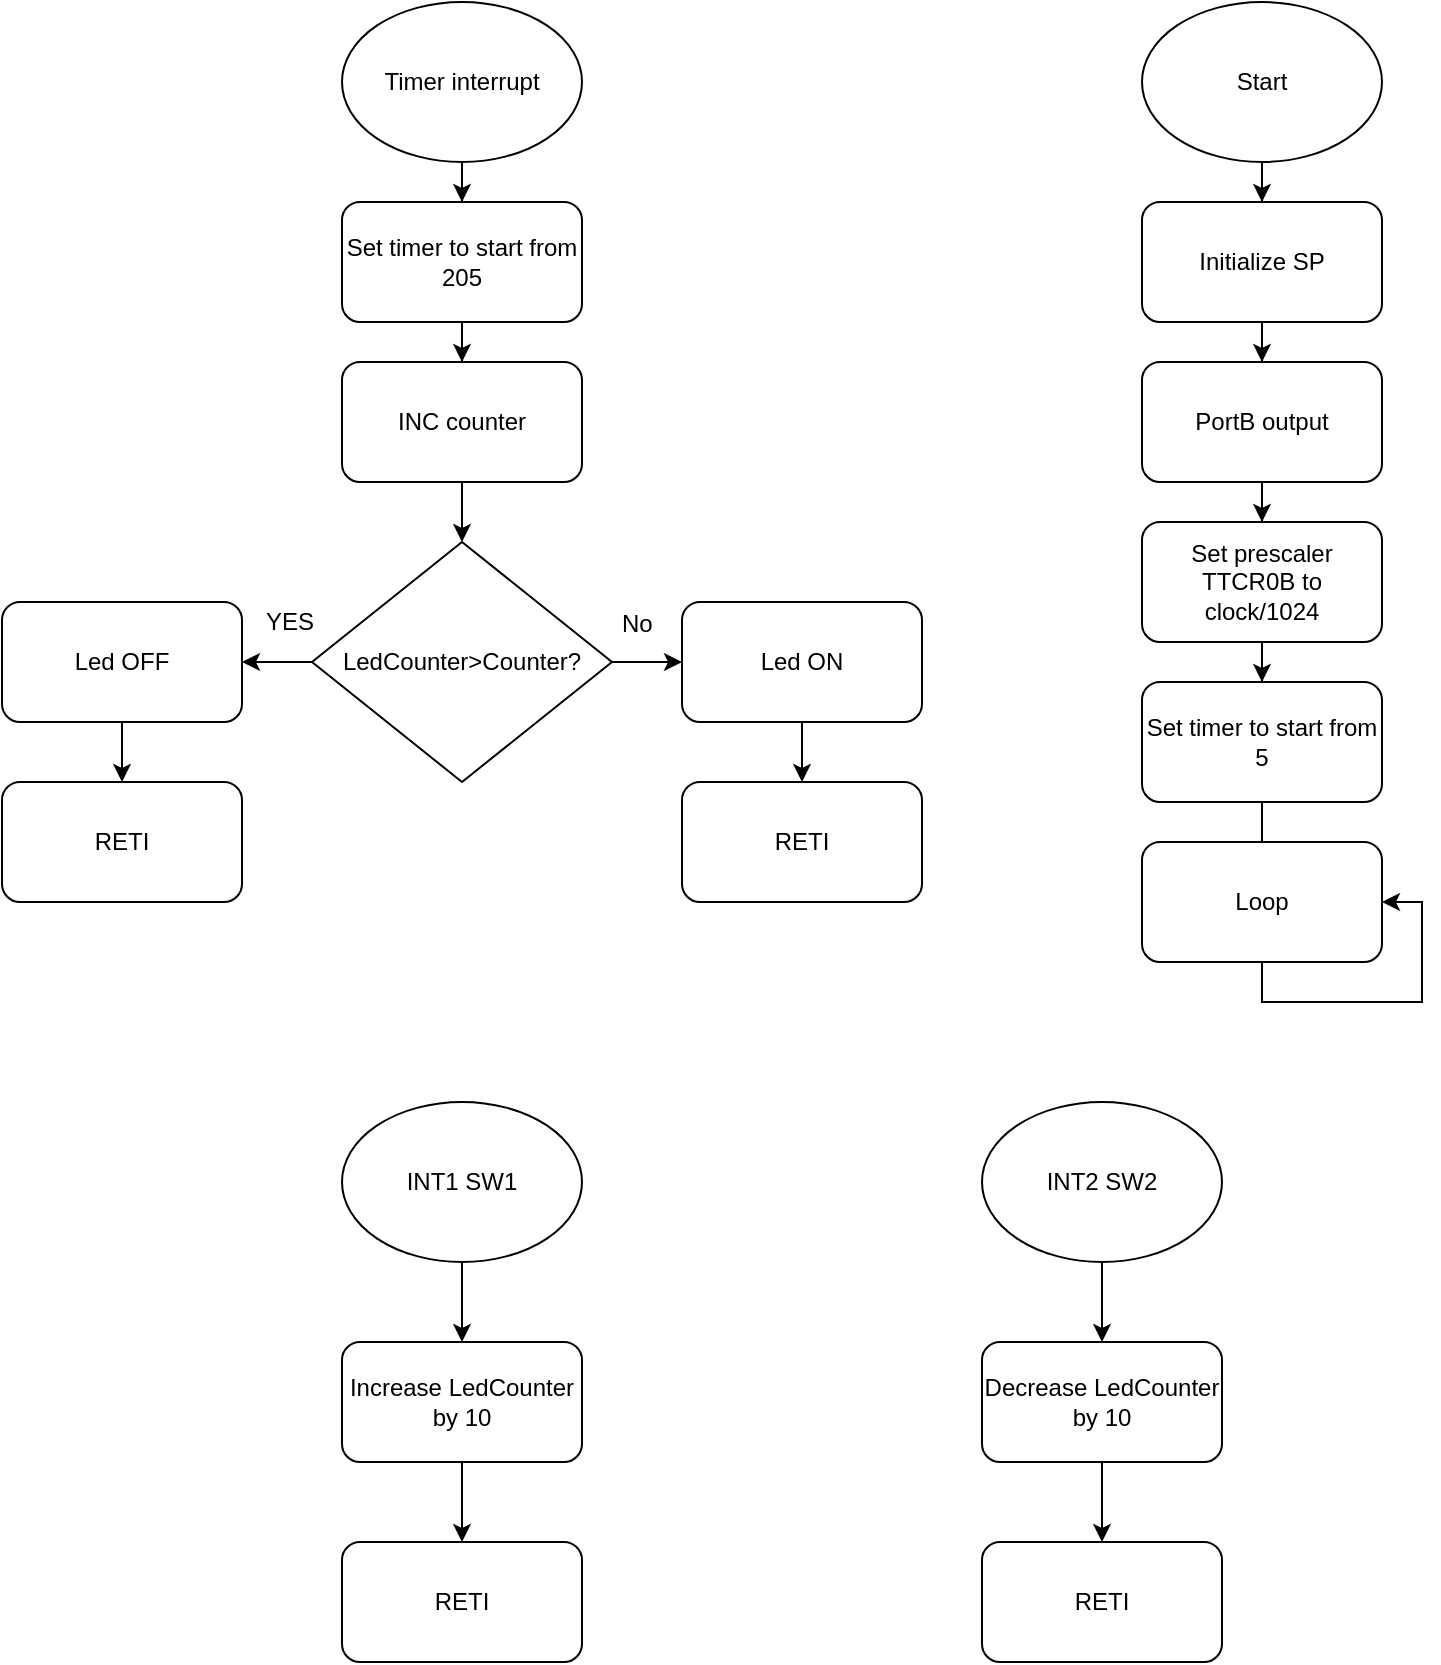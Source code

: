 <mxfile version="12.1.0" type="device" pages="1"><diagram id="qO9XZPjC9Xsy2Zcxx8vY" name="Page-1"><mxGraphModel dx="1392" dy="831" grid="1" gridSize="10" guides="1" tooltips="1" connect="1" arrows="1" fold="1" page="1" pageScale="1" pageWidth="827" pageHeight="1169" math="0" shadow="0"><root><mxCell id="0"/><mxCell id="1" parent="0"/><mxCell id="r8vn-lN5lBldQ0vZkKlW-8" value="" style="edgeStyle=orthogonalEdgeStyle;rounded=0;orthogonalLoop=1;jettySize=auto;html=1;" parent="1" source="r8vn-lN5lBldQ0vZkKlW-1" target="r8vn-lN5lBldQ0vZkKlW-2" edge="1"><mxGeometry relative="1" as="geometry"/></mxCell><mxCell id="r8vn-lN5lBldQ0vZkKlW-1" value="Start" style="ellipse;whiteSpace=wrap;html=1;" parent="1" vertex="1"><mxGeometry x="580" y="60" width="120" height="80" as="geometry"/></mxCell><mxCell id="r8vn-lN5lBldQ0vZkKlW-9" value="" style="edgeStyle=orthogonalEdgeStyle;rounded=0;orthogonalLoop=1;jettySize=auto;html=1;" parent="1" source="r8vn-lN5lBldQ0vZkKlW-2" target="r8vn-lN5lBldQ0vZkKlW-3" edge="1"><mxGeometry relative="1" as="geometry"/></mxCell><mxCell id="r8vn-lN5lBldQ0vZkKlW-2" value="Initialize SP" style="rounded=1;whiteSpace=wrap;html=1;" parent="1" vertex="1"><mxGeometry x="580" y="160" width="120" height="60" as="geometry"/></mxCell><mxCell id="r8vn-lN5lBldQ0vZkKlW-10" value="" style="edgeStyle=orthogonalEdgeStyle;rounded=0;orthogonalLoop=1;jettySize=auto;html=1;" parent="1" source="r8vn-lN5lBldQ0vZkKlW-3" target="r8vn-lN5lBldQ0vZkKlW-4" edge="1"><mxGeometry relative="1" as="geometry"/></mxCell><mxCell id="r8vn-lN5lBldQ0vZkKlW-3" value="PortB output" style="rounded=1;whiteSpace=wrap;html=1;" parent="1" vertex="1"><mxGeometry x="580" y="240" width="120" height="60" as="geometry"/></mxCell><mxCell id="r8vn-lN5lBldQ0vZkKlW-11" value="" style="edgeStyle=orthogonalEdgeStyle;rounded=0;orthogonalLoop=1;jettySize=auto;html=1;" parent="1" source="r8vn-lN5lBldQ0vZkKlW-4" target="r8vn-lN5lBldQ0vZkKlW-5" edge="1"><mxGeometry relative="1" as="geometry"/></mxCell><mxCell id="r8vn-lN5lBldQ0vZkKlW-4" value="Set prescaler TTCR0B to clock/1024" style="rounded=1;whiteSpace=wrap;html=1;" parent="1" vertex="1"><mxGeometry x="580" y="320" width="120" height="60" as="geometry"/></mxCell><mxCell id="r8vn-lN5lBldQ0vZkKlW-13" value="" style="edgeStyle=orthogonalEdgeStyle;rounded=0;orthogonalLoop=1;jettySize=auto;html=1;" parent="1" source="r8vn-lN5lBldQ0vZkKlW-5" edge="1"><mxGeometry relative="1" as="geometry"><mxPoint x="640" y="540" as="targetPoint"/></mxGeometry></mxCell><mxCell id="r8vn-lN5lBldQ0vZkKlW-5" value="Set timer to start from 5" style="rounded=1;whiteSpace=wrap;html=1;" parent="1" vertex="1"><mxGeometry x="580" y="400" width="120" height="60" as="geometry"/></mxCell><mxCell id="r8vn-lN5lBldQ0vZkKlW-6" value="Loop" style="rounded=1;whiteSpace=wrap;html=1;" parent="1" vertex="1"><mxGeometry x="580" y="480" width="120" height="60" as="geometry"/></mxCell><mxCell id="r8vn-lN5lBldQ0vZkKlW-7" style="edgeStyle=orthogonalEdgeStyle;rounded=0;orthogonalLoop=1;jettySize=auto;html=1;exitX=0.5;exitY=1;exitDx=0;exitDy=0;entryX=1;entryY=0.5;entryDx=0;entryDy=0;" parent="1" source="r8vn-lN5lBldQ0vZkKlW-6" target="r8vn-lN5lBldQ0vZkKlW-6" edge="1"><mxGeometry relative="1" as="geometry"/></mxCell><mxCell id="r8vn-lN5lBldQ0vZkKlW-26" value="" style="edgeStyle=orthogonalEdgeStyle;rounded=0;orthogonalLoop=1;jettySize=auto;html=1;" parent="1" source="r8vn-lN5lBldQ0vZkKlW-15" target="r8vn-lN5lBldQ0vZkKlW-19" edge="1"><mxGeometry relative="1" as="geometry"/></mxCell><mxCell id="r8vn-lN5lBldQ0vZkKlW-15" value="Timer interrupt" style="ellipse;whiteSpace=wrap;html=1;" parent="1" vertex="1"><mxGeometry x="180" y="60" width="120" height="80" as="geometry"/></mxCell><mxCell id="r8vn-lN5lBldQ0vZkKlW-24" value="" style="edgeStyle=orthogonalEdgeStyle;rounded=0;orthogonalLoop=1;jettySize=auto;html=1;" parent="1" source="r8vn-lN5lBldQ0vZkKlW-17" target="r8vn-lN5lBldQ0vZkKlW-18" edge="1"><mxGeometry relative="1" as="geometry"/></mxCell><mxCell id="r8vn-lN5lBldQ0vZkKlW-17" value="INC counter" style="rounded=1;whiteSpace=wrap;html=1;" parent="1" vertex="1"><mxGeometry x="180" y="240" width="120" height="60" as="geometry"/></mxCell><mxCell id="pomc1gEIzOOqrGELEXpY-5" value="" style="edgeStyle=orthogonalEdgeStyle;rounded=0;orthogonalLoop=1;jettySize=auto;html=1;" edge="1" parent="1" source="r8vn-lN5lBldQ0vZkKlW-18" target="pomc1gEIzOOqrGELEXpY-2"><mxGeometry relative="1" as="geometry"/></mxCell><mxCell id="pomc1gEIzOOqrGELEXpY-7" value="" style="edgeStyle=orthogonalEdgeStyle;rounded=0;orthogonalLoop=1;jettySize=auto;html=1;" edge="1" parent="1" source="r8vn-lN5lBldQ0vZkKlW-18" target="pomc1gEIzOOqrGELEXpY-1"><mxGeometry relative="1" as="geometry"/></mxCell><mxCell id="r8vn-lN5lBldQ0vZkKlW-18" value="LedCounter&amp;gt;Counter?" style="rhombus;whiteSpace=wrap;html=1;" parent="1" vertex="1"><mxGeometry x="165" y="330" width="150" height="120" as="geometry"/></mxCell><mxCell id="r8vn-lN5lBldQ0vZkKlW-25" value="" style="edgeStyle=orthogonalEdgeStyle;rounded=0;orthogonalLoop=1;jettySize=auto;html=1;" parent="1" source="r8vn-lN5lBldQ0vZkKlW-19" target="r8vn-lN5lBldQ0vZkKlW-17" edge="1"><mxGeometry relative="1" as="geometry"/></mxCell><mxCell id="r8vn-lN5lBldQ0vZkKlW-19" value="Set timer to start from 205" style="rounded=1;whiteSpace=wrap;html=1;" parent="1" vertex="1"><mxGeometry x="180" y="160" width="120" height="60" as="geometry"/></mxCell><mxCell id="pomc1gEIzOOqrGELEXpY-8" value="" style="edgeStyle=orthogonalEdgeStyle;rounded=0;orthogonalLoop=1;jettySize=auto;html=1;" edge="1" parent="1" source="pomc1gEIzOOqrGELEXpY-1" target="pomc1gEIzOOqrGELEXpY-4"><mxGeometry relative="1" as="geometry"/></mxCell><mxCell id="pomc1gEIzOOqrGELEXpY-1" value="Led ON" style="rounded=1;whiteSpace=wrap;html=1;" vertex="1" parent="1"><mxGeometry x="350" y="360" width="120" height="60" as="geometry"/></mxCell><mxCell id="pomc1gEIzOOqrGELEXpY-6" value="" style="edgeStyle=orthogonalEdgeStyle;rounded=0;orthogonalLoop=1;jettySize=auto;html=1;" edge="1" parent="1" source="pomc1gEIzOOqrGELEXpY-2" target="pomc1gEIzOOqrGELEXpY-3"><mxGeometry relative="1" as="geometry"/></mxCell><mxCell id="pomc1gEIzOOqrGELEXpY-2" value="Led OFF" style="rounded=1;whiteSpace=wrap;html=1;" vertex="1" parent="1"><mxGeometry x="10" y="360" width="120" height="60" as="geometry"/></mxCell><mxCell id="pomc1gEIzOOqrGELEXpY-3" value="RETI" style="rounded=1;whiteSpace=wrap;html=1;" vertex="1" parent="1"><mxGeometry x="10" y="450" width="120" height="60" as="geometry"/></mxCell><mxCell id="pomc1gEIzOOqrGELEXpY-4" value="RETI" style="rounded=1;whiteSpace=wrap;html=1;" vertex="1" parent="1"><mxGeometry x="350" y="450" width="120" height="60" as="geometry"/></mxCell><mxCell id="pomc1gEIzOOqrGELEXpY-9" value="YES" style="text;html=1;resizable=0;points=[];autosize=1;align=left;verticalAlign=top;spacingTop=-4;" vertex="1" parent="1"><mxGeometry x="140" y="360" width="40" height="20" as="geometry"/></mxCell><mxCell id="pomc1gEIzOOqrGELEXpY-10" value="No" style="text;html=1;resizable=0;points=[];autosize=1;align=left;verticalAlign=top;spacingTop=-4;" vertex="1" parent="1"><mxGeometry x="318" y="361" width="30" height="20" as="geometry"/></mxCell><mxCell id="pomc1gEIzOOqrGELEXpY-15" value="" style="edgeStyle=orthogonalEdgeStyle;rounded=0;orthogonalLoop=1;jettySize=auto;html=1;" edge="1" parent="1" source="pomc1gEIzOOqrGELEXpY-11" target="pomc1gEIzOOqrGELEXpY-13"><mxGeometry relative="1" as="geometry"/></mxCell><mxCell id="pomc1gEIzOOqrGELEXpY-11" value="INT1 SW1" style="ellipse;whiteSpace=wrap;html=1;" vertex="1" parent="1"><mxGeometry x="180" y="610" width="120" height="80" as="geometry"/></mxCell><mxCell id="pomc1gEIzOOqrGELEXpY-16" value="" style="edgeStyle=orthogonalEdgeStyle;rounded=0;orthogonalLoop=1;jettySize=auto;html=1;" edge="1" parent="1" source="pomc1gEIzOOqrGELEXpY-12" target="pomc1gEIzOOqrGELEXpY-14"><mxGeometry relative="1" as="geometry"/></mxCell><mxCell id="pomc1gEIzOOqrGELEXpY-12" value="INT2 SW2" style="ellipse;whiteSpace=wrap;html=1;" vertex="1" parent="1"><mxGeometry x="500" y="610" width="120" height="80" as="geometry"/></mxCell><mxCell id="pomc1gEIzOOqrGELEXpY-19" value="" style="edgeStyle=orthogonalEdgeStyle;rounded=0;orthogonalLoop=1;jettySize=auto;html=1;" edge="1" parent="1" source="pomc1gEIzOOqrGELEXpY-13" target="pomc1gEIzOOqrGELEXpY-17"><mxGeometry relative="1" as="geometry"/></mxCell><mxCell id="pomc1gEIzOOqrGELEXpY-13" value="Increase LedCounter by 10" style="rounded=1;whiteSpace=wrap;html=1;" vertex="1" parent="1"><mxGeometry x="180" y="730" width="120" height="60" as="geometry"/></mxCell><mxCell id="pomc1gEIzOOqrGELEXpY-20" value="" style="edgeStyle=orthogonalEdgeStyle;rounded=0;orthogonalLoop=1;jettySize=auto;html=1;" edge="1" parent="1" source="pomc1gEIzOOqrGELEXpY-14" target="pomc1gEIzOOqrGELEXpY-18"><mxGeometry relative="1" as="geometry"/></mxCell><mxCell id="pomc1gEIzOOqrGELEXpY-14" value="Decrease LedCounter by 10" style="rounded=1;whiteSpace=wrap;html=1;" vertex="1" parent="1"><mxGeometry x="500" y="730" width="120" height="60" as="geometry"/></mxCell><mxCell id="pomc1gEIzOOqrGELEXpY-17" value="RETI" style="rounded=1;whiteSpace=wrap;html=1;" vertex="1" parent="1"><mxGeometry x="180" y="830" width="120" height="60" as="geometry"/></mxCell><mxCell id="pomc1gEIzOOqrGELEXpY-18" value="RETI" style="rounded=1;whiteSpace=wrap;html=1;" vertex="1" parent="1"><mxGeometry x="500" y="830" width="120" height="60" as="geometry"/></mxCell></root></mxGraphModel></diagram></mxfile>